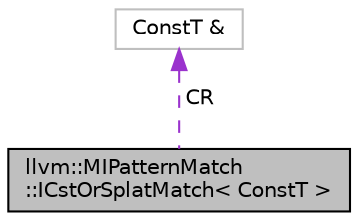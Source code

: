 digraph "llvm::MIPatternMatch::ICstOrSplatMatch&lt; ConstT &gt;"
{
 // LATEX_PDF_SIZE
  bgcolor="transparent";
  edge [fontname="Helvetica",fontsize="10",labelfontname="Helvetica",labelfontsize="10"];
  node [fontname="Helvetica",fontsize="10",shape=record];
  Node1 [label="llvm::MIPatternMatch\l::ICstOrSplatMatch\< ConstT \>",height=0.2,width=0.4,color="black", fillcolor="grey75", style="filled", fontcolor="black",tooltip=" "];
  Node2 -> Node1 [dir="back",color="darkorchid3",fontsize="10",style="dashed",label=" CR" ,fontname="Helvetica"];
  Node2 [label="ConstT &",height=0.2,width=0.4,color="grey75",tooltip=" "];
}
